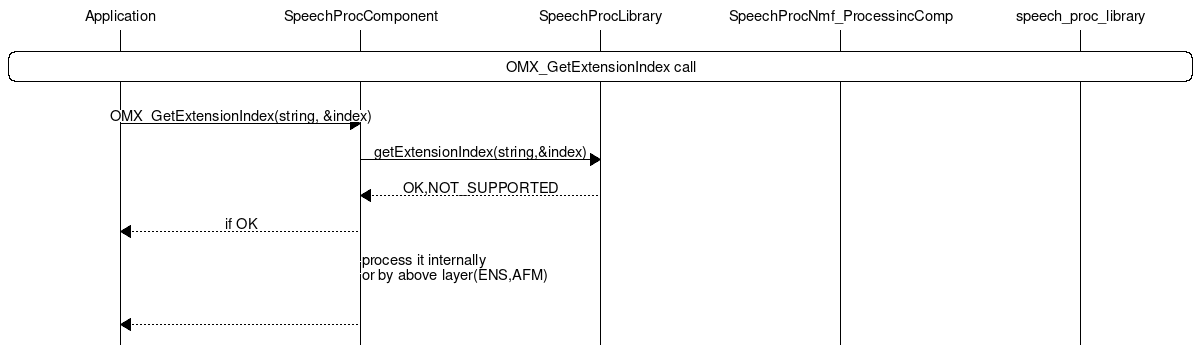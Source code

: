 msc {
		width=1200;
		Application,SpeechProcComponent,SpeechProcLibrary,SpeechProcNmf_ProcessincComp,speech_proc_library;
    |||;
		Application rbox speech_proc_library [label="OMX_GetExtensionIndex call"];
		|||;
		Application => SpeechProcComponent [label ="OMX_GetExtensionIndex(string, &index)"];

		SpeechProcComponent => SpeechProcLibrary [label="getExtensionIndex(string,&index)"];
	  SpeechProcLibrary >> SpeechProcComponent [label="OK,NOT_SUPPORTED"];
		SpeechProcComponent >> Application [label="if OK"];
		SpeechProcComponent => SpeechProcComponent [label="process it internally\nor by above layer(ENS,AFM)", linecolor="white"];
		|||;

		SpeechProcComponent >> Application;
}